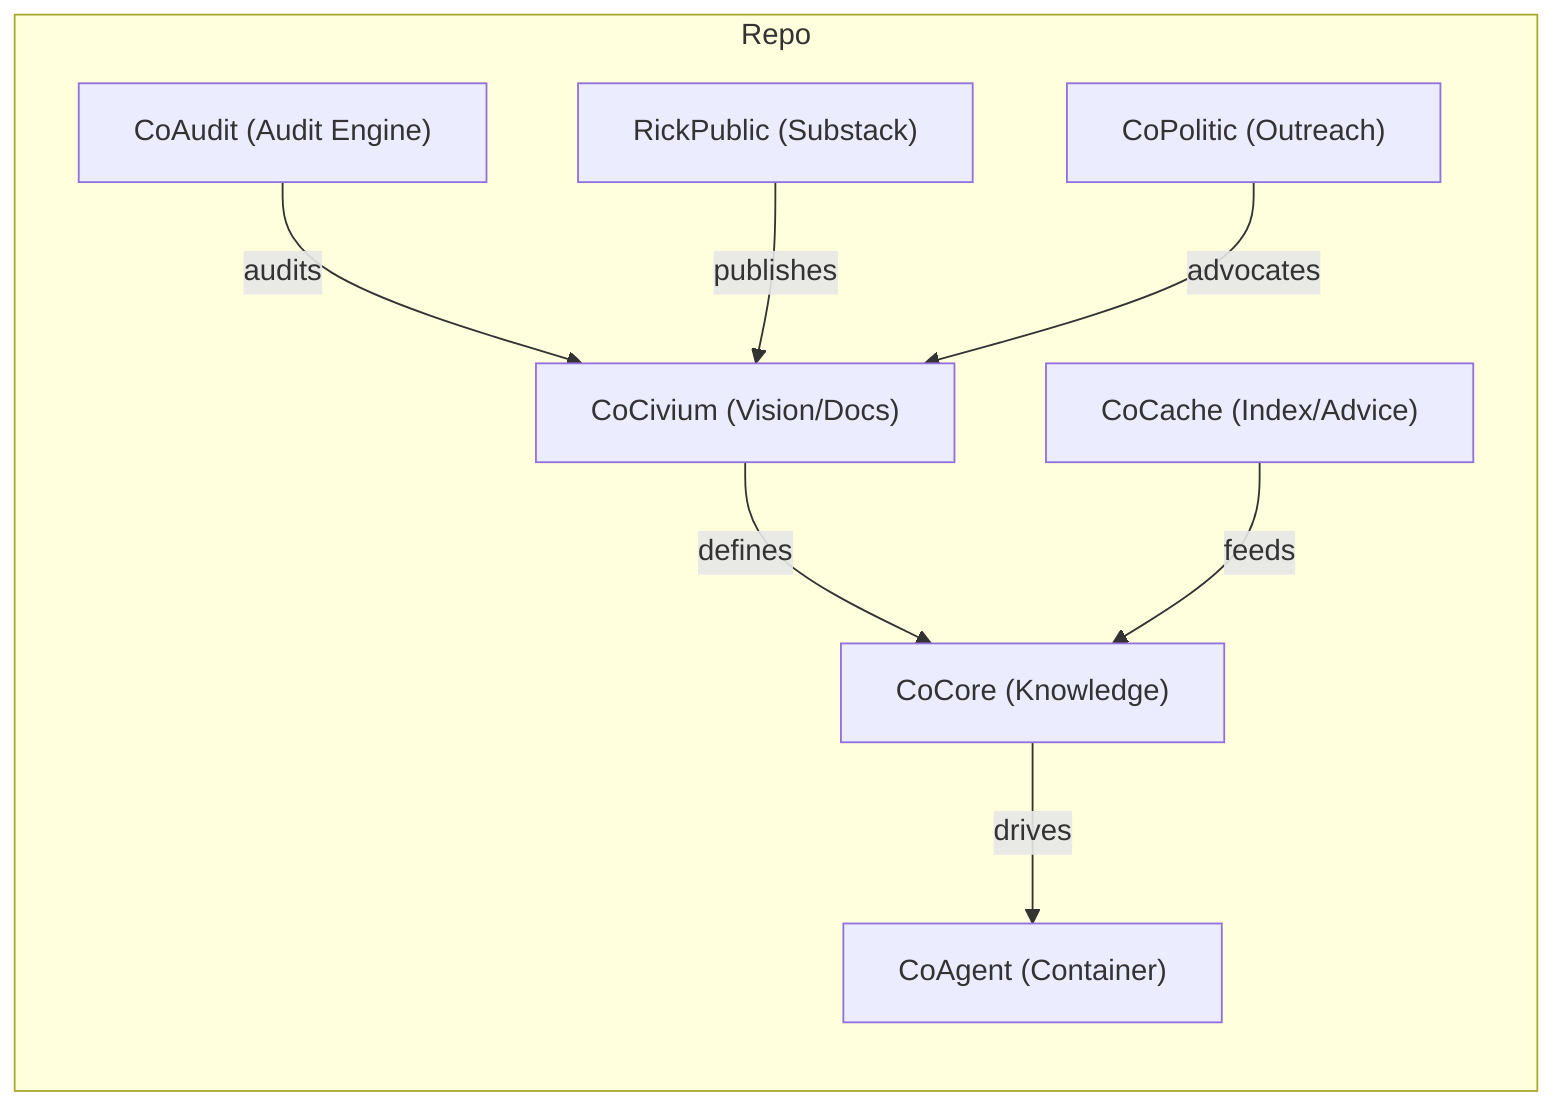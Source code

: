 flowchart LR
  subgraph Repo
    CoCivium["CoCivium (Vision/Docs)"]
    CoCore["CoCore (Knowledge)"]
    CoAudit["CoAudit (Audit Engine)"]
    CoAgent["CoAgent (Container)"]
    CoCache["CoCache (Index/Advice)"]
    RickPublic["RickPublic (Substack)"]
    CoPolitic["CoPolitic (Outreach)"]
  end
  CoCivium -->|defines| CoCore
  CoCore -->|drives| CoAgent
  CoCache -->|feeds| CoCore
  CoAudit -->|audits| CoCivium
  RickPublic -->|publishes| CoCivium
  CoPolitic -->|advocates| CoCivium